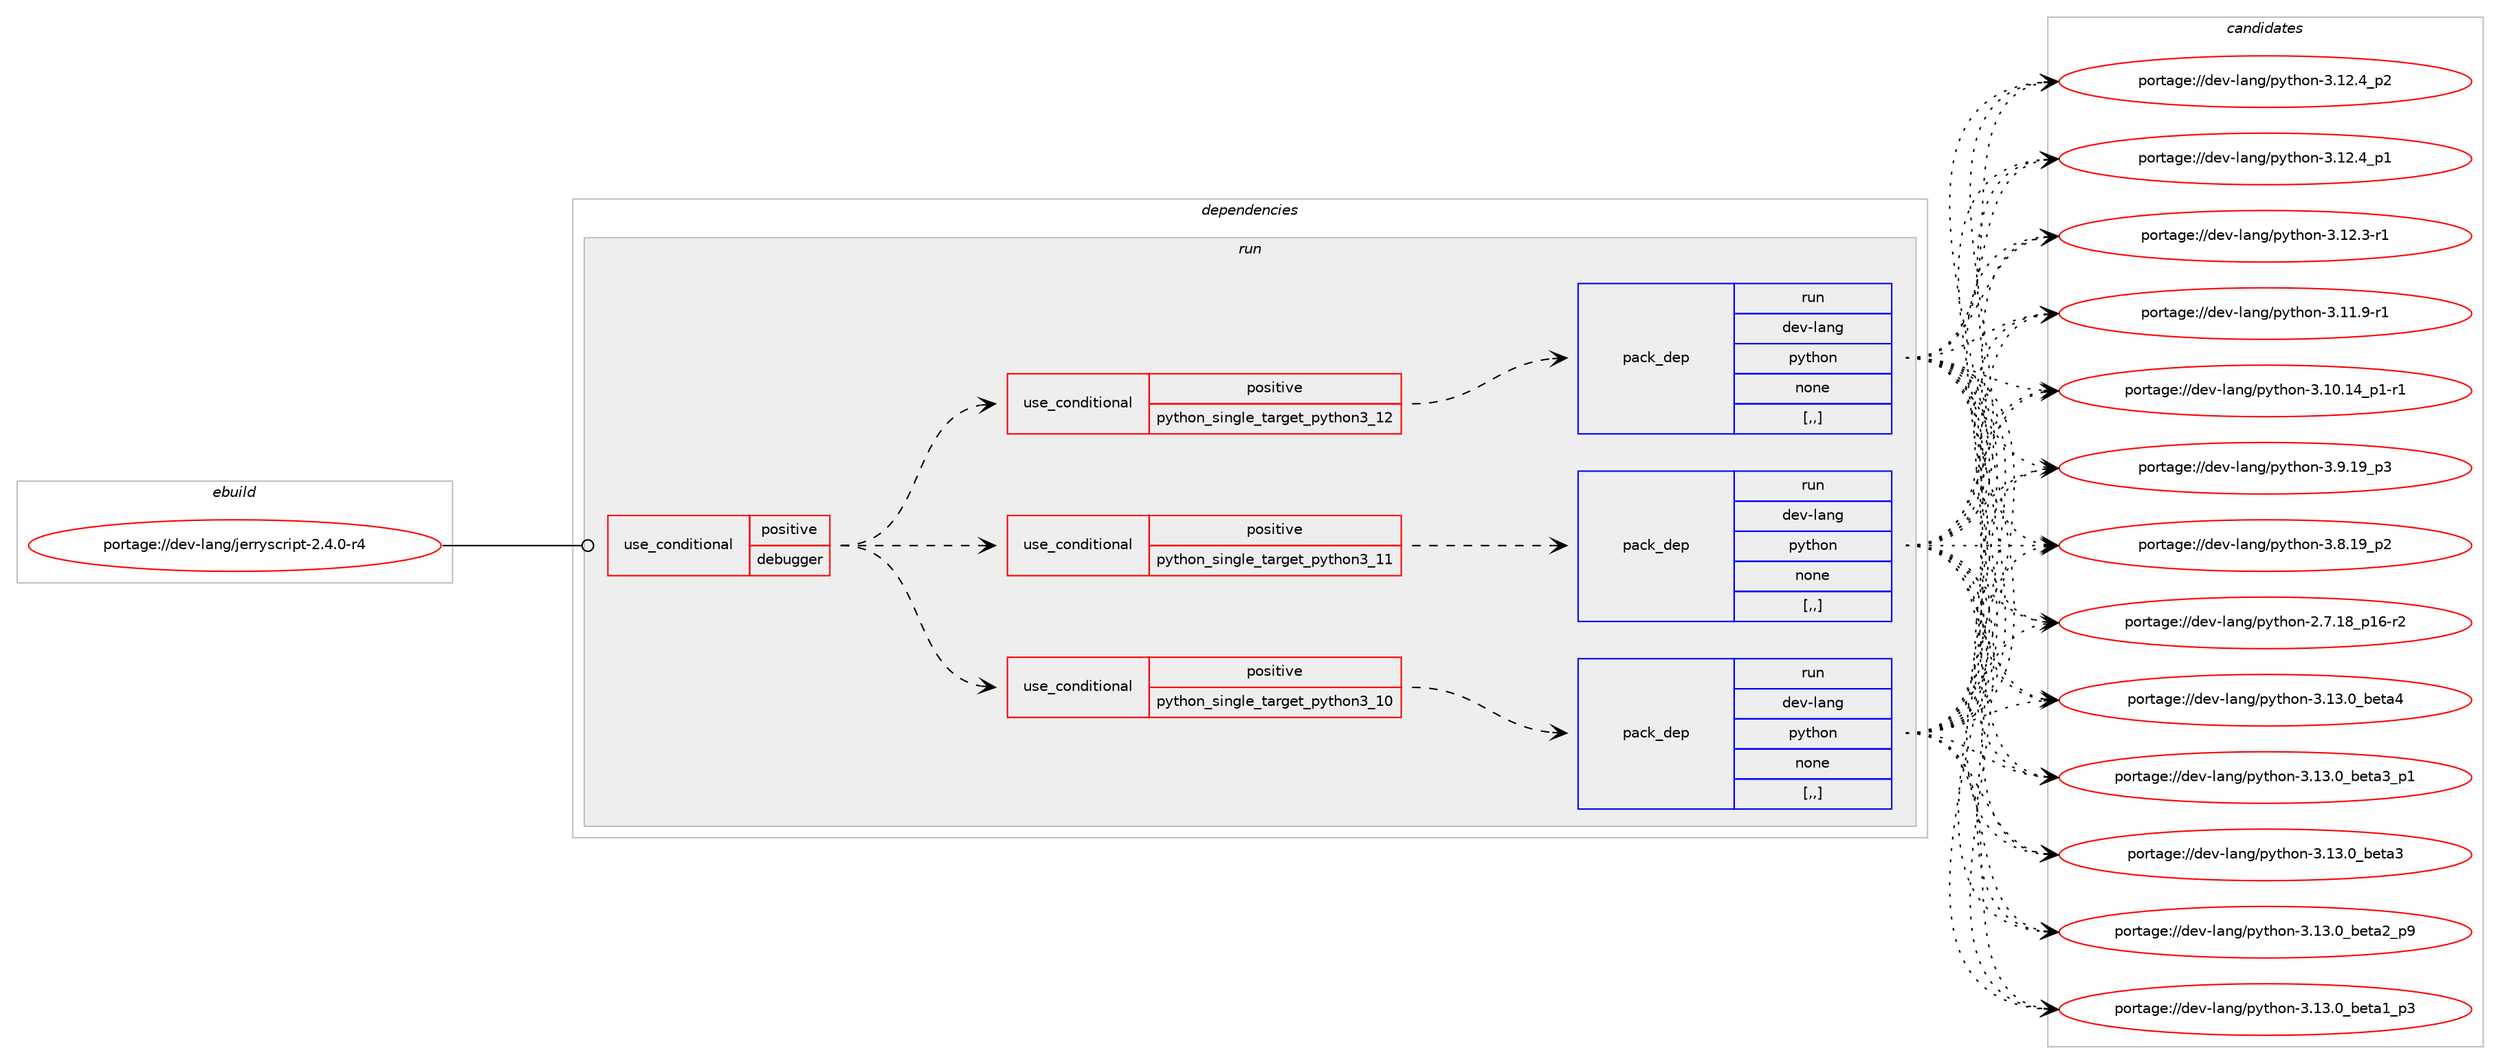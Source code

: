 digraph prolog {

# *************
# Graph options
# *************

newrank=true;
concentrate=true;
compound=true;
graph [rankdir=LR,fontname=Helvetica,fontsize=10,ranksep=1.5];#, ranksep=2.5, nodesep=0.2];
edge  [arrowhead=vee];
node  [fontname=Helvetica,fontsize=10];

# **********
# The ebuild
# **********

subgraph cluster_leftcol {
color=gray;
label=<<i>ebuild</i>>;
id [label="portage://dev-lang/jerryscript-2.4.0-r4", color=red, width=4, href="../dev-lang/jerryscript-2.4.0-r4.svg"];
}

# ****************
# The dependencies
# ****************

subgraph cluster_midcol {
color=gray;
label=<<i>dependencies</i>>;
subgraph cluster_compile {
fillcolor="#eeeeee";
style=filled;
label=<<i>compile</i>>;
}
subgraph cluster_compileandrun {
fillcolor="#eeeeee";
style=filled;
label=<<i>compile and run</i>>;
}
subgraph cluster_run {
fillcolor="#eeeeee";
style=filled;
label=<<i>run</i>>;
subgraph cond23016 {
dependency99486 [label=<<TABLE BORDER="0" CELLBORDER="1" CELLSPACING="0" CELLPADDING="4"><TR><TD ROWSPAN="3" CELLPADDING="10">use_conditional</TD></TR><TR><TD>positive</TD></TR><TR><TD>debugger</TD></TR></TABLE>>, shape=none, color=red];
subgraph cond23017 {
dependency99487 [label=<<TABLE BORDER="0" CELLBORDER="1" CELLSPACING="0" CELLPADDING="4"><TR><TD ROWSPAN="3" CELLPADDING="10">use_conditional</TD></TR><TR><TD>positive</TD></TR><TR><TD>python_single_target_python3_10</TD></TR></TABLE>>, shape=none, color=red];
subgraph pack75399 {
dependency99488 [label=<<TABLE BORDER="0" CELLBORDER="1" CELLSPACING="0" CELLPADDING="4" WIDTH="220"><TR><TD ROWSPAN="6" CELLPADDING="30">pack_dep</TD></TR><TR><TD WIDTH="110">run</TD></TR><TR><TD>dev-lang</TD></TR><TR><TD>python</TD></TR><TR><TD>none</TD></TR><TR><TD>[,,]</TD></TR></TABLE>>, shape=none, color=blue];
}
dependency99487:e -> dependency99488:w [weight=20,style="dashed",arrowhead="vee"];
}
dependency99486:e -> dependency99487:w [weight=20,style="dashed",arrowhead="vee"];
subgraph cond23018 {
dependency99489 [label=<<TABLE BORDER="0" CELLBORDER="1" CELLSPACING="0" CELLPADDING="4"><TR><TD ROWSPAN="3" CELLPADDING="10">use_conditional</TD></TR><TR><TD>positive</TD></TR><TR><TD>python_single_target_python3_11</TD></TR></TABLE>>, shape=none, color=red];
subgraph pack75400 {
dependency99490 [label=<<TABLE BORDER="0" CELLBORDER="1" CELLSPACING="0" CELLPADDING="4" WIDTH="220"><TR><TD ROWSPAN="6" CELLPADDING="30">pack_dep</TD></TR><TR><TD WIDTH="110">run</TD></TR><TR><TD>dev-lang</TD></TR><TR><TD>python</TD></TR><TR><TD>none</TD></TR><TR><TD>[,,]</TD></TR></TABLE>>, shape=none, color=blue];
}
dependency99489:e -> dependency99490:w [weight=20,style="dashed",arrowhead="vee"];
}
dependency99486:e -> dependency99489:w [weight=20,style="dashed",arrowhead="vee"];
subgraph cond23019 {
dependency99491 [label=<<TABLE BORDER="0" CELLBORDER="1" CELLSPACING="0" CELLPADDING="4"><TR><TD ROWSPAN="3" CELLPADDING="10">use_conditional</TD></TR><TR><TD>positive</TD></TR><TR><TD>python_single_target_python3_12</TD></TR></TABLE>>, shape=none, color=red];
subgraph pack75401 {
dependency99492 [label=<<TABLE BORDER="0" CELLBORDER="1" CELLSPACING="0" CELLPADDING="4" WIDTH="220"><TR><TD ROWSPAN="6" CELLPADDING="30">pack_dep</TD></TR><TR><TD WIDTH="110">run</TD></TR><TR><TD>dev-lang</TD></TR><TR><TD>python</TD></TR><TR><TD>none</TD></TR><TR><TD>[,,]</TD></TR></TABLE>>, shape=none, color=blue];
}
dependency99491:e -> dependency99492:w [weight=20,style="dashed",arrowhead="vee"];
}
dependency99486:e -> dependency99491:w [weight=20,style="dashed",arrowhead="vee"];
}
id:e -> dependency99486:w [weight=20,style="solid",arrowhead="odot"];
}
}

# **************
# The candidates
# **************

subgraph cluster_choices {
rank=same;
color=gray;
label=<<i>candidates</i>>;

subgraph choice75399 {
color=black;
nodesep=1;
choice1001011184510897110103471121211161041111104551464951464895981011169752 [label="portage://dev-lang/python-3.13.0_beta4", color=red, width=4,href="../dev-lang/python-3.13.0_beta4.svg"];
choice10010111845108971101034711212111610411111045514649514648959810111697519511249 [label="portage://dev-lang/python-3.13.0_beta3_p1", color=red, width=4,href="../dev-lang/python-3.13.0_beta3_p1.svg"];
choice1001011184510897110103471121211161041111104551464951464895981011169751 [label="portage://dev-lang/python-3.13.0_beta3", color=red, width=4,href="../dev-lang/python-3.13.0_beta3.svg"];
choice10010111845108971101034711212111610411111045514649514648959810111697509511257 [label="portage://dev-lang/python-3.13.0_beta2_p9", color=red, width=4,href="../dev-lang/python-3.13.0_beta2_p9.svg"];
choice10010111845108971101034711212111610411111045514649514648959810111697499511251 [label="portage://dev-lang/python-3.13.0_beta1_p3", color=red, width=4,href="../dev-lang/python-3.13.0_beta1_p3.svg"];
choice100101118451089711010347112121116104111110455146495046529511250 [label="portage://dev-lang/python-3.12.4_p2", color=red, width=4,href="../dev-lang/python-3.12.4_p2.svg"];
choice100101118451089711010347112121116104111110455146495046529511249 [label="portage://dev-lang/python-3.12.4_p1", color=red, width=4,href="../dev-lang/python-3.12.4_p1.svg"];
choice100101118451089711010347112121116104111110455146495046514511449 [label="portage://dev-lang/python-3.12.3-r1", color=red, width=4,href="../dev-lang/python-3.12.3-r1.svg"];
choice100101118451089711010347112121116104111110455146494946574511449 [label="portage://dev-lang/python-3.11.9-r1", color=red, width=4,href="../dev-lang/python-3.11.9-r1.svg"];
choice100101118451089711010347112121116104111110455146494846495295112494511449 [label="portage://dev-lang/python-3.10.14_p1-r1", color=red, width=4,href="../dev-lang/python-3.10.14_p1-r1.svg"];
choice100101118451089711010347112121116104111110455146574649579511251 [label="portage://dev-lang/python-3.9.19_p3", color=red, width=4,href="../dev-lang/python-3.9.19_p3.svg"];
choice100101118451089711010347112121116104111110455146564649579511250 [label="portage://dev-lang/python-3.8.19_p2", color=red, width=4,href="../dev-lang/python-3.8.19_p2.svg"];
choice100101118451089711010347112121116104111110455046554649569511249544511450 [label="portage://dev-lang/python-2.7.18_p16-r2", color=red, width=4,href="../dev-lang/python-2.7.18_p16-r2.svg"];
dependency99488:e -> choice1001011184510897110103471121211161041111104551464951464895981011169752:w [style=dotted,weight="100"];
dependency99488:e -> choice10010111845108971101034711212111610411111045514649514648959810111697519511249:w [style=dotted,weight="100"];
dependency99488:e -> choice1001011184510897110103471121211161041111104551464951464895981011169751:w [style=dotted,weight="100"];
dependency99488:e -> choice10010111845108971101034711212111610411111045514649514648959810111697509511257:w [style=dotted,weight="100"];
dependency99488:e -> choice10010111845108971101034711212111610411111045514649514648959810111697499511251:w [style=dotted,weight="100"];
dependency99488:e -> choice100101118451089711010347112121116104111110455146495046529511250:w [style=dotted,weight="100"];
dependency99488:e -> choice100101118451089711010347112121116104111110455146495046529511249:w [style=dotted,weight="100"];
dependency99488:e -> choice100101118451089711010347112121116104111110455146495046514511449:w [style=dotted,weight="100"];
dependency99488:e -> choice100101118451089711010347112121116104111110455146494946574511449:w [style=dotted,weight="100"];
dependency99488:e -> choice100101118451089711010347112121116104111110455146494846495295112494511449:w [style=dotted,weight="100"];
dependency99488:e -> choice100101118451089711010347112121116104111110455146574649579511251:w [style=dotted,weight="100"];
dependency99488:e -> choice100101118451089711010347112121116104111110455146564649579511250:w [style=dotted,weight="100"];
dependency99488:e -> choice100101118451089711010347112121116104111110455046554649569511249544511450:w [style=dotted,weight="100"];
}
subgraph choice75400 {
color=black;
nodesep=1;
choice1001011184510897110103471121211161041111104551464951464895981011169752 [label="portage://dev-lang/python-3.13.0_beta4", color=red, width=4,href="../dev-lang/python-3.13.0_beta4.svg"];
choice10010111845108971101034711212111610411111045514649514648959810111697519511249 [label="portage://dev-lang/python-3.13.0_beta3_p1", color=red, width=4,href="../dev-lang/python-3.13.0_beta3_p1.svg"];
choice1001011184510897110103471121211161041111104551464951464895981011169751 [label="portage://dev-lang/python-3.13.0_beta3", color=red, width=4,href="../dev-lang/python-3.13.0_beta3.svg"];
choice10010111845108971101034711212111610411111045514649514648959810111697509511257 [label="portage://dev-lang/python-3.13.0_beta2_p9", color=red, width=4,href="../dev-lang/python-3.13.0_beta2_p9.svg"];
choice10010111845108971101034711212111610411111045514649514648959810111697499511251 [label="portage://dev-lang/python-3.13.0_beta1_p3", color=red, width=4,href="../dev-lang/python-3.13.0_beta1_p3.svg"];
choice100101118451089711010347112121116104111110455146495046529511250 [label="portage://dev-lang/python-3.12.4_p2", color=red, width=4,href="../dev-lang/python-3.12.4_p2.svg"];
choice100101118451089711010347112121116104111110455146495046529511249 [label="portage://dev-lang/python-3.12.4_p1", color=red, width=4,href="../dev-lang/python-3.12.4_p1.svg"];
choice100101118451089711010347112121116104111110455146495046514511449 [label="portage://dev-lang/python-3.12.3-r1", color=red, width=4,href="../dev-lang/python-3.12.3-r1.svg"];
choice100101118451089711010347112121116104111110455146494946574511449 [label="portage://dev-lang/python-3.11.9-r1", color=red, width=4,href="../dev-lang/python-3.11.9-r1.svg"];
choice100101118451089711010347112121116104111110455146494846495295112494511449 [label="portage://dev-lang/python-3.10.14_p1-r1", color=red, width=4,href="../dev-lang/python-3.10.14_p1-r1.svg"];
choice100101118451089711010347112121116104111110455146574649579511251 [label="portage://dev-lang/python-3.9.19_p3", color=red, width=4,href="../dev-lang/python-3.9.19_p3.svg"];
choice100101118451089711010347112121116104111110455146564649579511250 [label="portage://dev-lang/python-3.8.19_p2", color=red, width=4,href="../dev-lang/python-3.8.19_p2.svg"];
choice100101118451089711010347112121116104111110455046554649569511249544511450 [label="portage://dev-lang/python-2.7.18_p16-r2", color=red, width=4,href="../dev-lang/python-2.7.18_p16-r2.svg"];
dependency99490:e -> choice1001011184510897110103471121211161041111104551464951464895981011169752:w [style=dotted,weight="100"];
dependency99490:e -> choice10010111845108971101034711212111610411111045514649514648959810111697519511249:w [style=dotted,weight="100"];
dependency99490:e -> choice1001011184510897110103471121211161041111104551464951464895981011169751:w [style=dotted,weight="100"];
dependency99490:e -> choice10010111845108971101034711212111610411111045514649514648959810111697509511257:w [style=dotted,weight="100"];
dependency99490:e -> choice10010111845108971101034711212111610411111045514649514648959810111697499511251:w [style=dotted,weight="100"];
dependency99490:e -> choice100101118451089711010347112121116104111110455146495046529511250:w [style=dotted,weight="100"];
dependency99490:e -> choice100101118451089711010347112121116104111110455146495046529511249:w [style=dotted,weight="100"];
dependency99490:e -> choice100101118451089711010347112121116104111110455146495046514511449:w [style=dotted,weight="100"];
dependency99490:e -> choice100101118451089711010347112121116104111110455146494946574511449:w [style=dotted,weight="100"];
dependency99490:e -> choice100101118451089711010347112121116104111110455146494846495295112494511449:w [style=dotted,weight="100"];
dependency99490:e -> choice100101118451089711010347112121116104111110455146574649579511251:w [style=dotted,weight="100"];
dependency99490:e -> choice100101118451089711010347112121116104111110455146564649579511250:w [style=dotted,weight="100"];
dependency99490:e -> choice100101118451089711010347112121116104111110455046554649569511249544511450:w [style=dotted,weight="100"];
}
subgraph choice75401 {
color=black;
nodesep=1;
choice1001011184510897110103471121211161041111104551464951464895981011169752 [label="portage://dev-lang/python-3.13.0_beta4", color=red, width=4,href="../dev-lang/python-3.13.0_beta4.svg"];
choice10010111845108971101034711212111610411111045514649514648959810111697519511249 [label="portage://dev-lang/python-3.13.0_beta3_p1", color=red, width=4,href="../dev-lang/python-3.13.0_beta3_p1.svg"];
choice1001011184510897110103471121211161041111104551464951464895981011169751 [label="portage://dev-lang/python-3.13.0_beta3", color=red, width=4,href="../dev-lang/python-3.13.0_beta3.svg"];
choice10010111845108971101034711212111610411111045514649514648959810111697509511257 [label="portage://dev-lang/python-3.13.0_beta2_p9", color=red, width=4,href="../dev-lang/python-3.13.0_beta2_p9.svg"];
choice10010111845108971101034711212111610411111045514649514648959810111697499511251 [label="portage://dev-lang/python-3.13.0_beta1_p3", color=red, width=4,href="../dev-lang/python-3.13.0_beta1_p3.svg"];
choice100101118451089711010347112121116104111110455146495046529511250 [label="portage://dev-lang/python-3.12.4_p2", color=red, width=4,href="../dev-lang/python-3.12.4_p2.svg"];
choice100101118451089711010347112121116104111110455146495046529511249 [label="portage://dev-lang/python-3.12.4_p1", color=red, width=4,href="../dev-lang/python-3.12.4_p1.svg"];
choice100101118451089711010347112121116104111110455146495046514511449 [label="portage://dev-lang/python-3.12.3-r1", color=red, width=4,href="../dev-lang/python-3.12.3-r1.svg"];
choice100101118451089711010347112121116104111110455146494946574511449 [label="portage://dev-lang/python-3.11.9-r1", color=red, width=4,href="../dev-lang/python-3.11.9-r1.svg"];
choice100101118451089711010347112121116104111110455146494846495295112494511449 [label="portage://dev-lang/python-3.10.14_p1-r1", color=red, width=4,href="../dev-lang/python-3.10.14_p1-r1.svg"];
choice100101118451089711010347112121116104111110455146574649579511251 [label="portage://dev-lang/python-3.9.19_p3", color=red, width=4,href="../dev-lang/python-3.9.19_p3.svg"];
choice100101118451089711010347112121116104111110455146564649579511250 [label="portage://dev-lang/python-3.8.19_p2", color=red, width=4,href="../dev-lang/python-3.8.19_p2.svg"];
choice100101118451089711010347112121116104111110455046554649569511249544511450 [label="portage://dev-lang/python-2.7.18_p16-r2", color=red, width=4,href="../dev-lang/python-2.7.18_p16-r2.svg"];
dependency99492:e -> choice1001011184510897110103471121211161041111104551464951464895981011169752:w [style=dotted,weight="100"];
dependency99492:e -> choice10010111845108971101034711212111610411111045514649514648959810111697519511249:w [style=dotted,weight="100"];
dependency99492:e -> choice1001011184510897110103471121211161041111104551464951464895981011169751:w [style=dotted,weight="100"];
dependency99492:e -> choice10010111845108971101034711212111610411111045514649514648959810111697509511257:w [style=dotted,weight="100"];
dependency99492:e -> choice10010111845108971101034711212111610411111045514649514648959810111697499511251:w [style=dotted,weight="100"];
dependency99492:e -> choice100101118451089711010347112121116104111110455146495046529511250:w [style=dotted,weight="100"];
dependency99492:e -> choice100101118451089711010347112121116104111110455146495046529511249:w [style=dotted,weight="100"];
dependency99492:e -> choice100101118451089711010347112121116104111110455146495046514511449:w [style=dotted,weight="100"];
dependency99492:e -> choice100101118451089711010347112121116104111110455146494946574511449:w [style=dotted,weight="100"];
dependency99492:e -> choice100101118451089711010347112121116104111110455146494846495295112494511449:w [style=dotted,weight="100"];
dependency99492:e -> choice100101118451089711010347112121116104111110455146574649579511251:w [style=dotted,weight="100"];
dependency99492:e -> choice100101118451089711010347112121116104111110455146564649579511250:w [style=dotted,weight="100"];
dependency99492:e -> choice100101118451089711010347112121116104111110455046554649569511249544511450:w [style=dotted,weight="100"];
}
}

}
